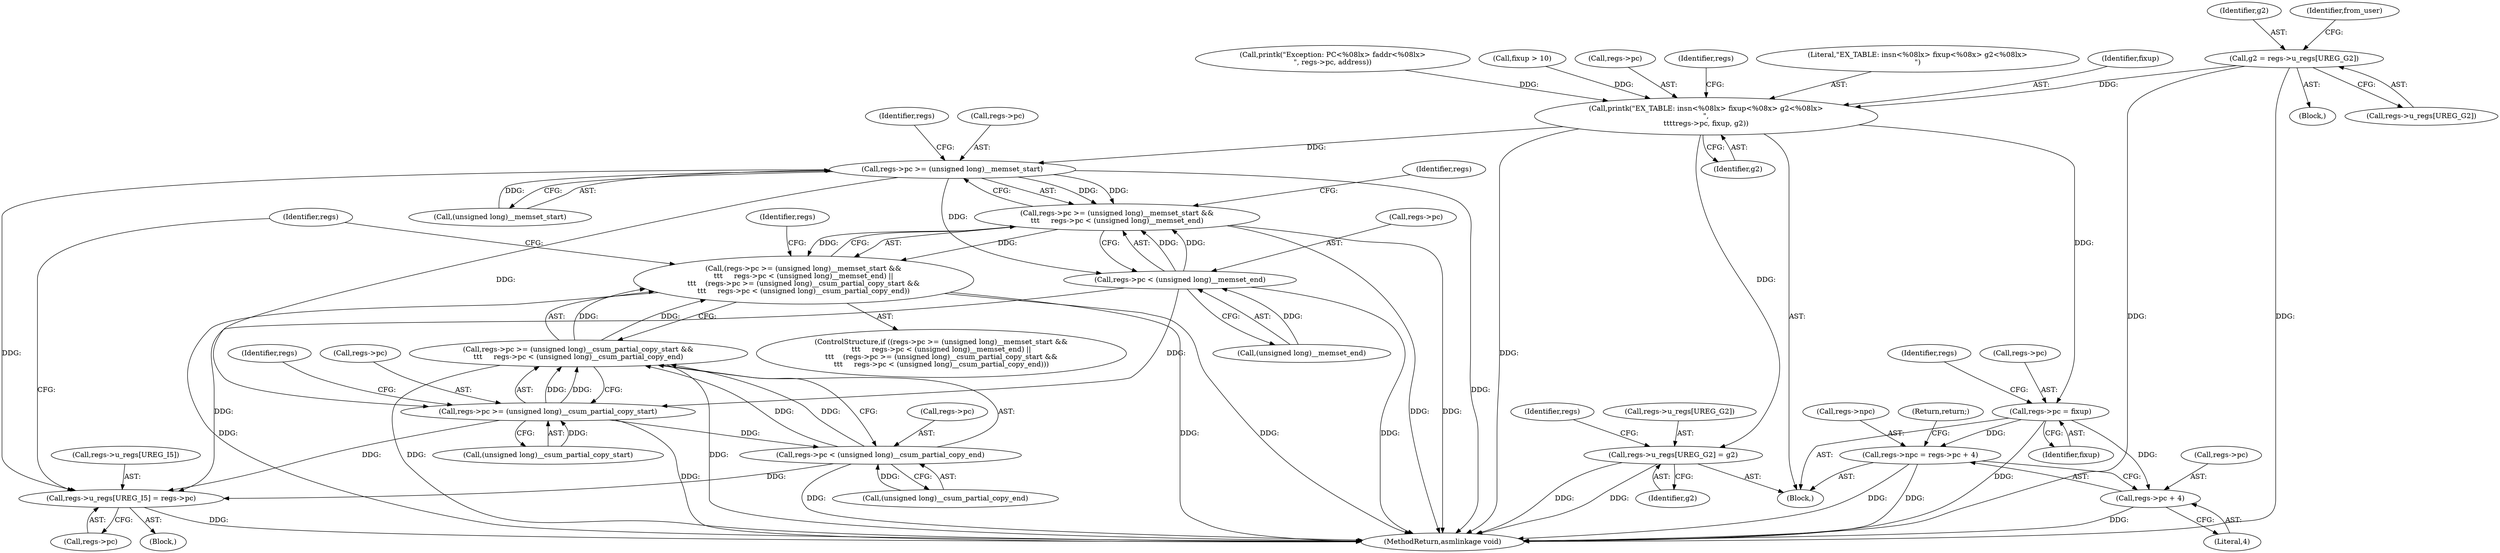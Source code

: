 digraph "0_linux_a8b0ca17b80e92faab46ee7179ba9e99ccb61233_43@pointer" {
"1000319" [label="(Call,g2 = regs->u_regs[UREG_G2])"];
"1000353" [label="(Call,printk(\"EX_TABLE: insn<%08lx> fixup<%08x> g2<%08lx>\n\",\n\t\t\t\tregs->pc, fixup, g2))"];
"1000363" [label="(Call,regs->pc >= (unsigned long)__memset_start)"];
"1000362" [label="(Call,regs->pc >= (unsigned long)__memset_start &&\n\t\t\t     regs->pc < (unsigned long)__memset_end)"];
"1000361" [label="(Call,(regs->pc >= (unsigned long)__memset_start &&\n\t\t\t     regs->pc < (unsigned long)__memset_end) ||\n\t\t\t    (regs->pc >= (unsigned long)__csum_partial_copy_start &&\n\t\t\t     regs->pc < (unsigned long)__csum_partial_copy_end))"];
"1000370" [label="(Call,regs->pc < (unsigned long)__memset_end)"];
"1000378" [label="(Call,regs->pc >= (unsigned long)__csum_partial_copy_start)"];
"1000377" [label="(Call,regs->pc >= (unsigned long)__csum_partial_copy_start &&\n\t\t\t     regs->pc < (unsigned long)__csum_partial_copy_end)"];
"1000385" [label="(Call,regs->pc < (unsigned long)__csum_partial_copy_end)"];
"1000400" [label="(Call,regs->u_regs[UREG_I5] = regs->pc)"];
"1000409" [label="(Call,regs->u_regs[UREG_G2] = g2)"];
"1000416" [label="(Call,regs->pc = fixup)"];
"1000421" [label="(Call,regs->npc = regs->pc + 4)"];
"1000425" [label="(Call,regs->pc + 4)"];
"1000365" [label="(Identifier,regs)"];
"1000117" [label="(Block,)"];
"1000400" [label="(Call,regs->u_regs[UREG_I5] = regs->pc)"];
"1000415" [label="(Identifier,g2)"];
"1000362" [label="(Call,regs->pc >= (unsigned long)__memset_start &&\n\t\t\t     regs->pc < (unsigned long)__memset_end)"];
"1000396" [label="(Identifier,regs)"];
"1000392" [label="(Block,)"];
"1000374" [label="(Call,(unsigned long)__memset_end)"];
"1000386" [label="(Call,regs->pc)"];
"1000371" [label="(Call,regs->pc)"];
"1000354" [label="(Literal,\"EX_TABLE: insn<%08lx> fixup<%08x> g2<%08lx>\n\")"];
"1000401" [label="(Call,regs->u_regs[UREG_I5])"];
"1000320" [label="(Identifier,g2)"];
"1000385" [label="(Call,regs->pc < (unsigned long)__csum_partial_copy_end)"];
"1000420" [label="(Identifier,fixup)"];
"1000358" [label="(Identifier,fixup)"];
"1000425" [label="(Call,regs->pc + 4)"];
"1000429" [label="(Literal,4)"];
"1000430" [label="(Return,return;)"];
"1000382" [label="(Call,(unsigned long)__csum_partial_copy_start)"];
"1000387" [label="(Identifier,regs)"];
"1000367" [label="(Call,(unsigned long)__memset_start)"];
"1000422" [label="(Call,regs->npc)"];
"1000347" [label="(Call,printk(\"Exception: PC<%08lx> faddr<%08lx>\n\", regs->pc, address))"];
"1000321" [label="(Call,regs->u_regs[UREG_G2])"];
"1000339" [label="(Call,fixup > 10)"];
"1000370" [label="(Call,regs->pc < (unsigned long)__memset_end)"];
"1000380" [label="(Identifier,regs)"];
"1000328" [label="(Identifier,from_user)"];
"1000406" [label="(Call,regs->pc)"];
"1000319" [label="(Call,g2 = regs->u_regs[UREG_G2])"];
"1000410" [label="(Call,regs->u_regs[UREG_G2])"];
"1000361" [label="(Call,(regs->pc >= (unsigned long)__memset_start &&\n\t\t\t     regs->pc < (unsigned long)__memset_end) ||\n\t\t\t    (regs->pc >= (unsigned long)__csum_partial_copy_start &&\n\t\t\t     regs->pc < (unsigned long)__csum_partial_copy_end))"];
"1000355" [label="(Call,regs->pc)"];
"1000378" [label="(Call,regs->pc >= (unsigned long)__csum_partial_copy_start)"];
"1000389" [label="(Call,(unsigned long)__csum_partial_copy_end)"];
"1000423" [label="(Identifier,regs)"];
"1000372" [label="(Identifier,regs)"];
"1000412" [label="(Identifier,regs)"];
"1000418" [label="(Identifier,regs)"];
"1000377" [label="(Call,regs->pc >= (unsigned long)__csum_partial_copy_start &&\n\t\t\t     regs->pc < (unsigned long)__csum_partial_copy_end)"];
"1000360" [label="(ControlStructure,if ((regs->pc >= (unsigned long)__memset_start &&\n\t\t\t     regs->pc < (unsigned long)__memset_end) ||\n\t\t\t    (regs->pc >= (unsigned long)__csum_partial_copy_start &&\n\t\t\t     regs->pc < (unsigned long)__csum_partial_copy_end)))"];
"1000359" [label="(Identifier,g2)"];
"1000342" [label="(Block,)"];
"1000416" [label="(Call,regs->pc = fixup)"];
"1000417" [label="(Call,regs->pc)"];
"1000353" [label="(Call,printk(\"EX_TABLE: insn<%08lx> fixup<%08x> g2<%08lx>\n\",\n\t\t\t\tregs->pc, fixup, g2))"];
"1000421" [label="(Call,regs->npc = regs->pc + 4)"];
"1000409" [label="(Call,regs->u_regs[UREG_G2] = g2)"];
"1000426" [label="(Call,regs->pc)"];
"1000537" [label="(MethodReturn,asmlinkage void)"];
"1000363" [label="(Call,regs->pc >= (unsigned long)__memset_start)"];
"1000379" [label="(Call,regs->pc)"];
"1000364" [label="(Call,regs->pc)"];
"1000319" -> "1000117"  [label="AST: "];
"1000319" -> "1000321"  [label="CFG: "];
"1000320" -> "1000319"  [label="AST: "];
"1000321" -> "1000319"  [label="AST: "];
"1000328" -> "1000319"  [label="CFG: "];
"1000319" -> "1000537"  [label="DDG: "];
"1000319" -> "1000537"  [label="DDG: "];
"1000319" -> "1000353"  [label="DDG: "];
"1000353" -> "1000342"  [label="AST: "];
"1000353" -> "1000359"  [label="CFG: "];
"1000354" -> "1000353"  [label="AST: "];
"1000355" -> "1000353"  [label="AST: "];
"1000358" -> "1000353"  [label="AST: "];
"1000359" -> "1000353"  [label="AST: "];
"1000365" -> "1000353"  [label="CFG: "];
"1000353" -> "1000537"  [label="DDG: "];
"1000347" -> "1000353"  [label="DDG: "];
"1000339" -> "1000353"  [label="DDG: "];
"1000353" -> "1000363"  [label="DDG: "];
"1000353" -> "1000409"  [label="DDG: "];
"1000353" -> "1000416"  [label="DDG: "];
"1000363" -> "1000362"  [label="AST: "];
"1000363" -> "1000367"  [label="CFG: "];
"1000364" -> "1000363"  [label="AST: "];
"1000367" -> "1000363"  [label="AST: "];
"1000372" -> "1000363"  [label="CFG: "];
"1000362" -> "1000363"  [label="CFG: "];
"1000363" -> "1000537"  [label="DDG: "];
"1000363" -> "1000362"  [label="DDG: "];
"1000363" -> "1000362"  [label="DDG: "];
"1000367" -> "1000363"  [label="DDG: "];
"1000363" -> "1000370"  [label="DDG: "];
"1000363" -> "1000378"  [label="DDG: "];
"1000363" -> "1000400"  [label="DDG: "];
"1000362" -> "1000361"  [label="AST: "];
"1000362" -> "1000370"  [label="CFG: "];
"1000370" -> "1000362"  [label="AST: "];
"1000380" -> "1000362"  [label="CFG: "];
"1000361" -> "1000362"  [label="CFG: "];
"1000362" -> "1000537"  [label="DDG: "];
"1000362" -> "1000537"  [label="DDG: "];
"1000362" -> "1000361"  [label="DDG: "];
"1000362" -> "1000361"  [label="DDG: "];
"1000370" -> "1000362"  [label="DDG: "];
"1000370" -> "1000362"  [label="DDG: "];
"1000361" -> "1000360"  [label="AST: "];
"1000361" -> "1000377"  [label="CFG: "];
"1000377" -> "1000361"  [label="AST: "];
"1000396" -> "1000361"  [label="CFG: "];
"1000412" -> "1000361"  [label="CFG: "];
"1000361" -> "1000537"  [label="DDG: "];
"1000361" -> "1000537"  [label="DDG: "];
"1000361" -> "1000537"  [label="DDG: "];
"1000377" -> "1000361"  [label="DDG: "];
"1000377" -> "1000361"  [label="DDG: "];
"1000370" -> "1000374"  [label="CFG: "];
"1000371" -> "1000370"  [label="AST: "];
"1000374" -> "1000370"  [label="AST: "];
"1000370" -> "1000537"  [label="DDG: "];
"1000374" -> "1000370"  [label="DDG: "];
"1000370" -> "1000378"  [label="DDG: "];
"1000370" -> "1000400"  [label="DDG: "];
"1000378" -> "1000377"  [label="AST: "];
"1000378" -> "1000382"  [label="CFG: "];
"1000379" -> "1000378"  [label="AST: "];
"1000382" -> "1000378"  [label="AST: "];
"1000387" -> "1000378"  [label="CFG: "];
"1000377" -> "1000378"  [label="CFG: "];
"1000378" -> "1000537"  [label="DDG: "];
"1000378" -> "1000377"  [label="DDG: "];
"1000378" -> "1000377"  [label="DDG: "];
"1000382" -> "1000378"  [label="DDG: "];
"1000378" -> "1000385"  [label="DDG: "];
"1000378" -> "1000400"  [label="DDG: "];
"1000377" -> "1000385"  [label="CFG: "];
"1000385" -> "1000377"  [label="AST: "];
"1000377" -> "1000537"  [label="DDG: "];
"1000377" -> "1000537"  [label="DDG: "];
"1000385" -> "1000377"  [label="DDG: "];
"1000385" -> "1000377"  [label="DDG: "];
"1000385" -> "1000389"  [label="CFG: "];
"1000386" -> "1000385"  [label="AST: "];
"1000389" -> "1000385"  [label="AST: "];
"1000385" -> "1000537"  [label="DDG: "];
"1000389" -> "1000385"  [label="DDG: "];
"1000385" -> "1000400"  [label="DDG: "];
"1000400" -> "1000392"  [label="AST: "];
"1000400" -> "1000406"  [label="CFG: "];
"1000401" -> "1000400"  [label="AST: "];
"1000406" -> "1000400"  [label="AST: "];
"1000412" -> "1000400"  [label="CFG: "];
"1000400" -> "1000537"  [label="DDG: "];
"1000409" -> "1000342"  [label="AST: "];
"1000409" -> "1000415"  [label="CFG: "];
"1000410" -> "1000409"  [label="AST: "];
"1000415" -> "1000409"  [label="AST: "];
"1000418" -> "1000409"  [label="CFG: "];
"1000409" -> "1000537"  [label="DDG: "];
"1000409" -> "1000537"  [label="DDG: "];
"1000416" -> "1000342"  [label="AST: "];
"1000416" -> "1000420"  [label="CFG: "];
"1000417" -> "1000416"  [label="AST: "];
"1000420" -> "1000416"  [label="AST: "];
"1000423" -> "1000416"  [label="CFG: "];
"1000416" -> "1000537"  [label="DDG: "];
"1000416" -> "1000421"  [label="DDG: "];
"1000416" -> "1000425"  [label="DDG: "];
"1000421" -> "1000342"  [label="AST: "];
"1000421" -> "1000425"  [label="CFG: "];
"1000422" -> "1000421"  [label="AST: "];
"1000425" -> "1000421"  [label="AST: "];
"1000430" -> "1000421"  [label="CFG: "];
"1000421" -> "1000537"  [label="DDG: "];
"1000421" -> "1000537"  [label="DDG: "];
"1000425" -> "1000429"  [label="CFG: "];
"1000426" -> "1000425"  [label="AST: "];
"1000429" -> "1000425"  [label="AST: "];
"1000425" -> "1000537"  [label="DDG: "];
}
